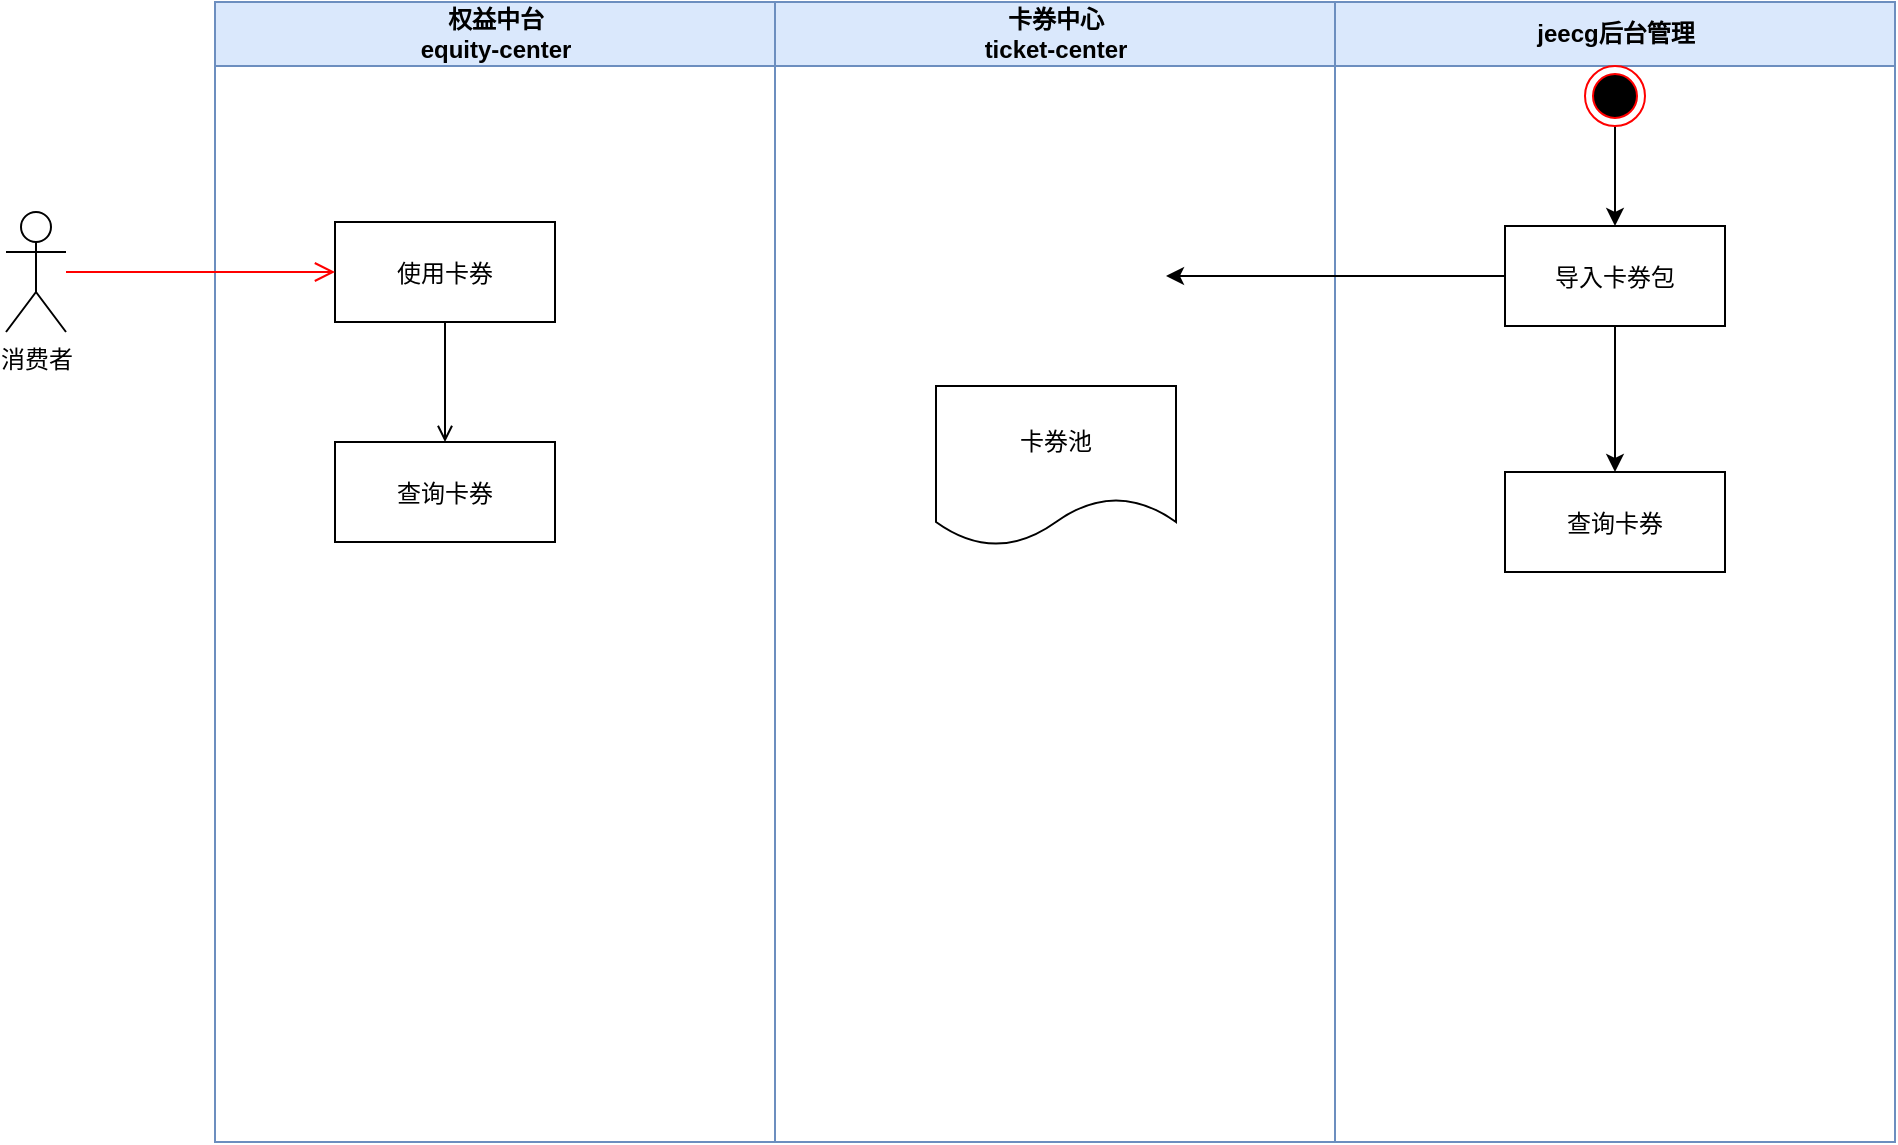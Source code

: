 <mxfile version="26.0.6">
  <diagram name="Page-1" id="e7e014a7-5840-1c2e-5031-d8a46d1fe8dd">
    <mxGraphModel dx="1434" dy="746" grid="1" gridSize="10" guides="1" tooltips="1" connect="1" arrows="1" fold="1" page="1" pageScale="1" pageWidth="1169" pageHeight="826" background="none" math="0" shadow="0">
      <root>
        <mxCell id="0" />
        <mxCell id="1" parent="0" />
        <mxCell id="2" value="权益中台&#xa;equity-center" style="swimlane;whiteSpace=wrap;fillColor=#dae8fc;strokeColor=#6c8ebf;startSize=32;" parent="1" vertex="1">
          <mxGeometry x="164.5" y="128" width="280" height="570" as="geometry" />
        </mxCell>
        <mxCell id="7" value="使用卡券" style="" parent="2" vertex="1">
          <mxGeometry x="60" y="110" width="110" height="50" as="geometry" />
        </mxCell>
        <mxCell id="8" value="查询卡券" style="" parent="2" vertex="1">
          <mxGeometry x="60" y="220" width="110" height="50" as="geometry" />
        </mxCell>
        <mxCell id="9" value="" style="endArrow=open;strokeColor=#000000;endFill=1;rounded=0" parent="2" source="7" target="8" edge="1">
          <mxGeometry relative="1" as="geometry" />
        </mxCell>
        <mxCell id="3" value="卡券中心&#xa;ticket-center" style="swimlane;whiteSpace=wrap;fillColor=#dae8fc;strokeColor=#6c8ebf;startSize=32;" parent="1" vertex="1">
          <mxGeometry x="444.5" y="128" width="280" height="570" as="geometry" />
        </mxCell>
        <mxCell id="2-10aInCtrXGnhkzQsI8-54" value="卡券池" style="shape=document;whiteSpace=wrap;html=1;boundedLbl=1;" vertex="1" parent="3">
          <mxGeometry x="80.5" y="192" width="120" height="80" as="geometry" />
        </mxCell>
        <mxCell id="4" value="jeecg后台管理" style="swimlane;whiteSpace=wrap;fillColor=#dae8fc;strokeColor=#6c8ebf;startSize=32;" parent="1" vertex="1">
          <mxGeometry x="724.5" y="128" width="280" height="570" as="geometry" />
        </mxCell>
        <mxCell id="2-10aInCtrXGnhkzQsI8-52" value="" style="edgeStyle=orthogonalEdgeStyle;rounded=0;orthogonalLoop=1;jettySize=auto;html=1;entryX=0.5;entryY=0;entryDx=0;entryDy=0;" edge="1" parent="4" source="33" target="2-10aInCtrXGnhkzQsI8-53">
          <mxGeometry relative="1" as="geometry">
            <mxPoint x="165.5" y="222" as="targetPoint" />
          </mxGeometry>
        </mxCell>
        <mxCell id="33" value="导入卡券包" style="" parent="4" vertex="1">
          <mxGeometry x="85" y="112" width="110" height="50" as="geometry" />
        </mxCell>
        <mxCell id="2-10aInCtrXGnhkzQsI8-50" value="" style="edgeStyle=orthogonalEdgeStyle;rounded=0;orthogonalLoop=1;jettySize=auto;html=1;" edge="1" parent="4" source="38" target="33">
          <mxGeometry relative="1" as="geometry" />
        </mxCell>
        <mxCell id="38" value="" style="ellipse;shape=endState;fillColor=#000000;strokeColor=#ff0000" parent="4" vertex="1">
          <mxGeometry x="125" y="32" width="30" height="30" as="geometry" />
        </mxCell>
        <mxCell id="2-10aInCtrXGnhkzQsI8-53" value="查询卡券" style="" vertex="1" parent="4">
          <mxGeometry x="85" y="235" width="110" height="50" as="geometry" />
        </mxCell>
        <mxCell id="6" value="" style="edgeStyle=elbowEdgeStyle;elbow=horizontal;verticalAlign=bottom;endArrow=open;endSize=8;strokeColor=#FF0000;endFill=1;rounded=0" parent="1" source="2-10aInCtrXGnhkzQsI8-41" target="7" edge="1">
          <mxGeometry x="264.5" y="168" as="geometry">
            <mxPoint x="279.5" y="238" as="targetPoint" />
          </mxGeometry>
        </mxCell>
        <mxCell id="2-10aInCtrXGnhkzQsI8-41" value="消费者" style="shape=umlActor;verticalLabelPosition=bottom;verticalAlign=top;html=1;outlineConnect=0;" vertex="1" parent="1">
          <mxGeometry x="60" y="233" width="30" height="60" as="geometry" />
        </mxCell>
        <mxCell id="2-10aInCtrXGnhkzQsI8-49" value="" style="edgeStyle=orthogonalEdgeStyle;rounded=0;orthogonalLoop=1;jettySize=auto;html=1;entryX=1;entryY=0.5;entryDx=0;entryDy=0;" edge="1" parent="1" source="33">
          <mxGeometry relative="1" as="geometry">
            <mxPoint x="640" y="265" as="targetPoint" />
          </mxGeometry>
        </mxCell>
      </root>
    </mxGraphModel>
  </diagram>
</mxfile>
